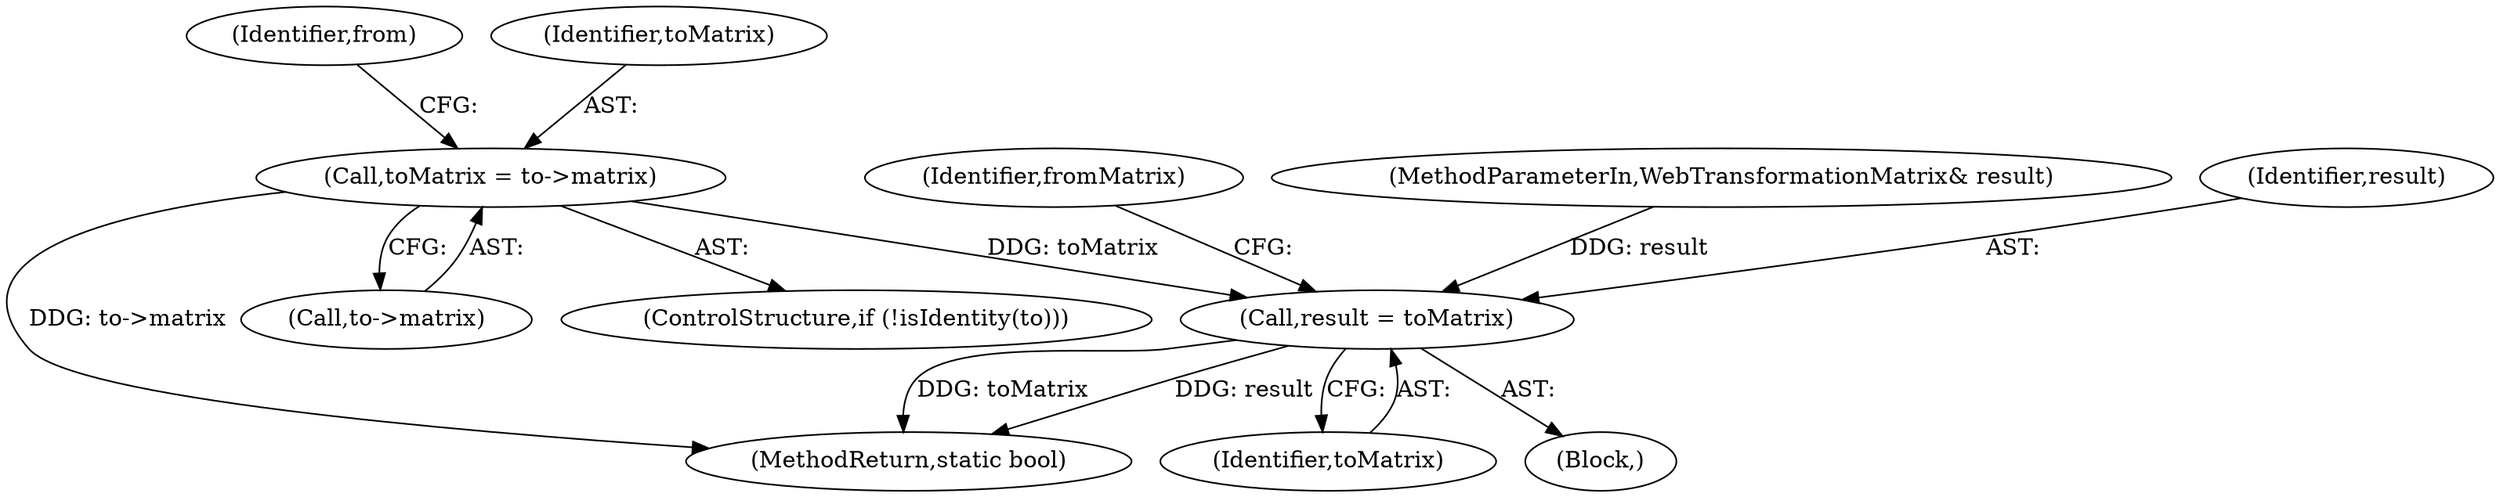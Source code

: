 digraph "0_Chrome_3c036ca040c114c077e13c35baaea78e2ddbaf61_0@pointer" {
"1000276" [label="(Call,toMatrix = to->matrix)"];
"1000291" [label="(Call,result = toMatrix)"];
"1000285" [label="(Identifier,from)"];
"1000297" [label="(Identifier,fromMatrix)"];
"1000272" [label="(ControlStructure,if (!isIdentity(to)))"];
"1000270" [label="(Block,)"];
"1000277" [label="(Identifier,toMatrix)"];
"1000502" [label="(MethodReturn,static bool)"];
"1000293" [label="(Identifier,toMatrix)"];
"1000104" [label="(MethodParameterIn,WebTransformationMatrix& result)"];
"1000276" [label="(Call,toMatrix = to->matrix)"];
"1000291" [label="(Call,result = toMatrix)"];
"1000292" [label="(Identifier,result)"];
"1000278" [label="(Call,to->matrix)"];
"1000276" -> "1000272"  [label="AST: "];
"1000276" -> "1000278"  [label="CFG: "];
"1000277" -> "1000276"  [label="AST: "];
"1000278" -> "1000276"  [label="AST: "];
"1000285" -> "1000276"  [label="CFG: "];
"1000276" -> "1000502"  [label="DDG: to->matrix"];
"1000276" -> "1000291"  [label="DDG: toMatrix"];
"1000291" -> "1000270"  [label="AST: "];
"1000291" -> "1000293"  [label="CFG: "];
"1000292" -> "1000291"  [label="AST: "];
"1000293" -> "1000291"  [label="AST: "];
"1000297" -> "1000291"  [label="CFG: "];
"1000291" -> "1000502"  [label="DDG: result"];
"1000291" -> "1000502"  [label="DDG: toMatrix"];
"1000104" -> "1000291"  [label="DDG: result"];
}

